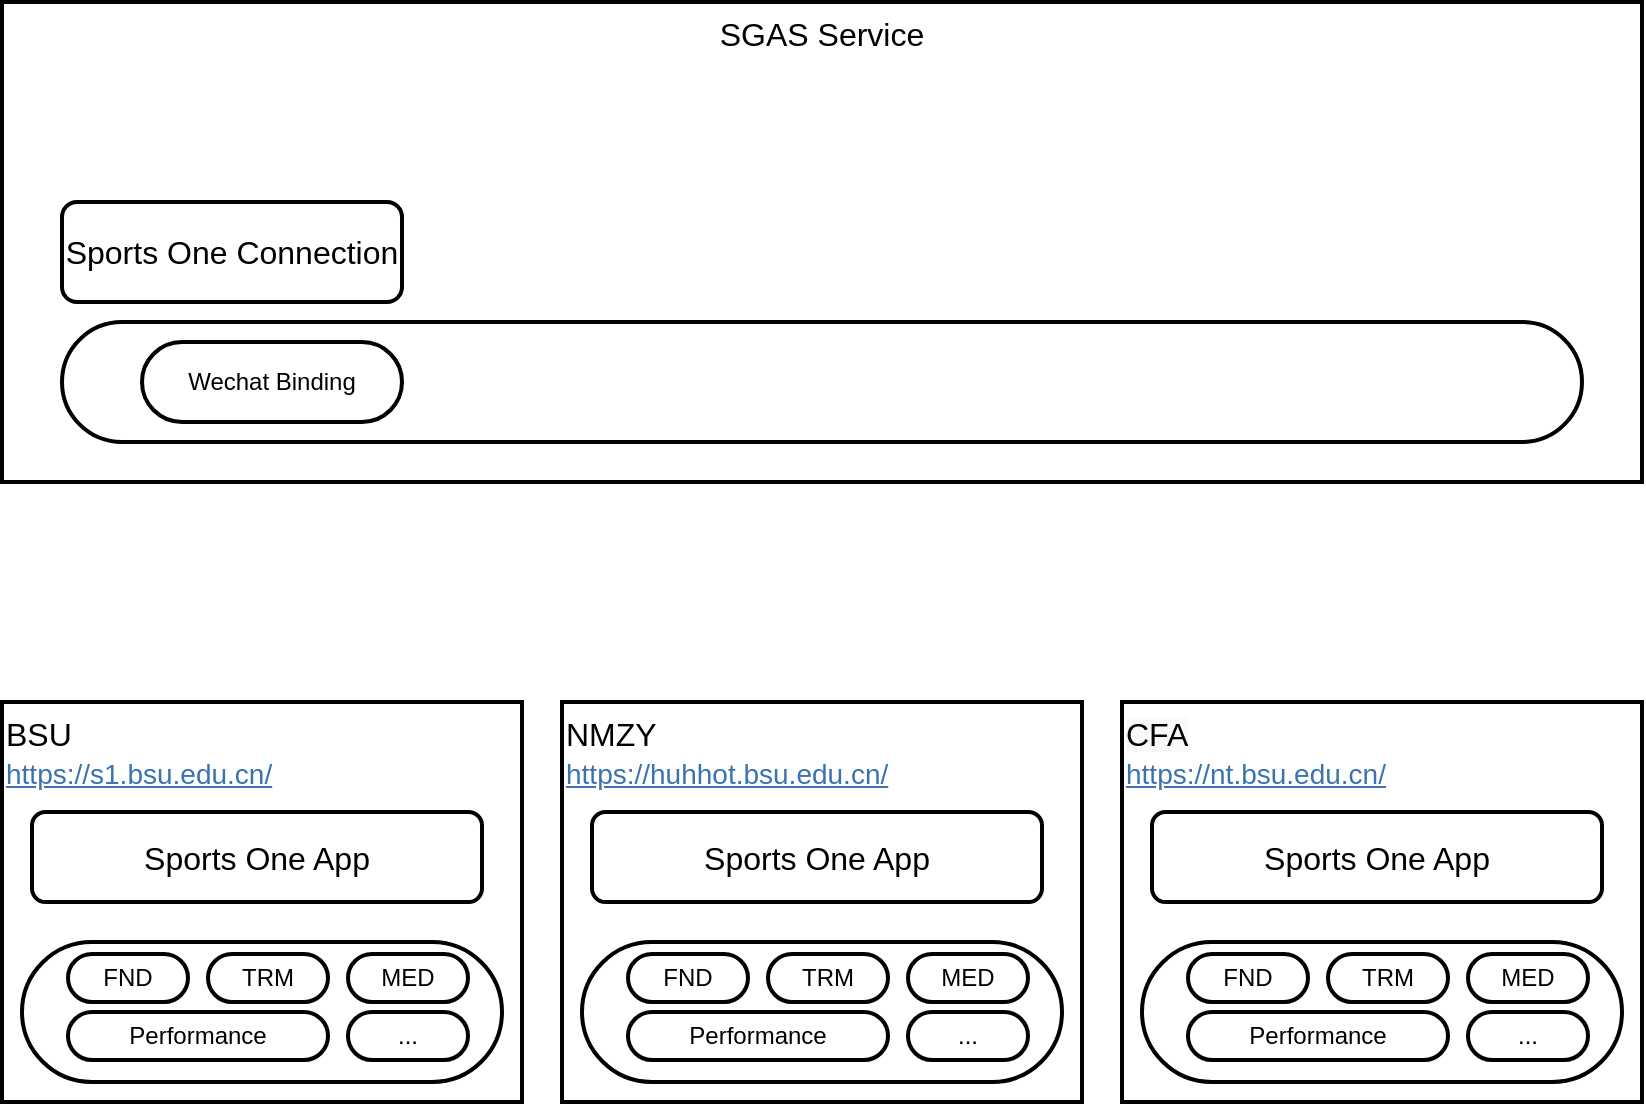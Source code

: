 <mxfile version="12.2.6" type="github" pages="1">
  <diagram id="Ty7VeFaSjmbMnnNTwiSE" name="Page-1">
    <mxGraphModel dx="857" dy="514" grid="1" gridSize="10" guides="1" tooltips="1" connect="1" arrows="1" fold="1" page="1" pageScale="1" pageWidth="827" pageHeight="1169" math="0" shadow="0">
      <root>
        <mxCell id="0"/>
        <mxCell id="1" parent="0"/>
        <mxCell id="rK1L7pS0zqMWwbK4X8Iv-25" value="SGAS Service" style="rounded=1;whiteSpace=wrap;html=1;strokeWidth=2;fontSize=16;verticalAlign=top;arcSize=0;" vertex="1" parent="1">
          <mxGeometry x="80" y="50" width="820" height="240" as="geometry"/>
        </mxCell>
        <mxCell id="rK1L7pS0zqMWwbK4X8Iv-26" value="Sports One Connection" style="rounded=1;whiteSpace=wrap;html=1;strokeWidth=2;fontSize=16;" vertex="1" parent="1">
          <mxGeometry x="110" y="150" width="170" height="50" as="geometry"/>
        </mxCell>
        <mxCell id="rK1L7pS0zqMWwbK4X8Iv-27" value="" style="rounded=1;whiteSpace=wrap;html=1;strokeWidth=2;arcSize=50;fontSize=16;" vertex="1" parent="1">
          <mxGeometry x="110" y="210" width="760" height="60" as="geometry"/>
        </mxCell>
        <mxCell id="rK1L7pS0zqMWwbK4X8Iv-28" value="Wechat Binding" style="rounded=1;whiteSpace=wrap;html=1;strokeWidth=2;arcSize=50;" vertex="1" parent="1">
          <mxGeometry x="150" y="220" width="130" height="40" as="geometry"/>
        </mxCell>
        <mxCell id="rK1L7pS0zqMWwbK4X8Iv-32" value="" style="group" vertex="1" connectable="0" parent="1">
          <mxGeometry x="80" y="400" width="260" height="200" as="geometry"/>
        </mxCell>
        <mxCell id="rK1L7pS0zqMWwbK4X8Iv-1" value="BSU&lt;span style=&quot;background-color: rgb(248 , 249 , 250)&quot;&gt;&lt;br&gt;&lt;/span&gt;&lt;a href=&quot;https://s1.bsu.edu.cn/&quot; class=&quot;external-link&quot; style=&quot;color: rgb(59 , 115 , 175) ; font-size: 14px ; background-color: rgb(255 , 255 , 255)&quot;&gt;https://s1.bsu.edu.cn/&lt;/a&gt;" style="rounded=1;whiteSpace=wrap;html=1;verticalAlign=top;strokeWidth=2;fontSize=16;align=left;arcSize=0;" vertex="1" parent="rK1L7pS0zqMWwbK4X8Iv-32">
          <mxGeometry width="260" height="200" as="geometry"/>
        </mxCell>
        <mxCell id="rK1L7pS0zqMWwbK4X8Iv-30" value="" style="group" vertex="1" connectable="0" parent="rK1L7pS0zqMWwbK4X8Iv-32">
          <mxGeometry x="10" y="120" width="240" height="70" as="geometry"/>
        </mxCell>
        <mxCell id="rK1L7pS0zqMWwbK4X8Iv-6" value="" style="rounded=1;whiteSpace=wrap;html=1;strokeWidth=2;arcSize=50;fontSize=16;" vertex="1" parent="rK1L7pS0zqMWwbK4X8Iv-30">
          <mxGeometry width="240" height="70" as="geometry"/>
        </mxCell>
        <mxCell id="rK1L7pS0zqMWwbK4X8Iv-2" value="FND" style="rounded=1;whiteSpace=wrap;html=1;strokeWidth=2;arcSize=50;" vertex="1" parent="rK1L7pS0zqMWwbK4X8Iv-30">
          <mxGeometry x="23" y="6" width="60" height="24" as="geometry"/>
        </mxCell>
        <mxCell id="rK1L7pS0zqMWwbK4X8Iv-7" value="TRM" style="rounded=1;whiteSpace=wrap;html=1;strokeWidth=2;arcSize=50;" vertex="1" parent="rK1L7pS0zqMWwbK4X8Iv-30">
          <mxGeometry x="93" y="6" width="60" height="24" as="geometry"/>
        </mxCell>
        <mxCell id="rK1L7pS0zqMWwbK4X8Iv-8" value="MED" style="rounded=1;whiteSpace=wrap;html=1;strokeWidth=2;arcSize=50;" vertex="1" parent="rK1L7pS0zqMWwbK4X8Iv-30">
          <mxGeometry x="163" y="6" width="60" height="24" as="geometry"/>
        </mxCell>
        <mxCell id="rK1L7pS0zqMWwbK4X8Iv-9" value="Performance" style="rounded=1;whiteSpace=wrap;html=1;strokeWidth=2;arcSize=50;" vertex="1" parent="rK1L7pS0zqMWwbK4X8Iv-30">
          <mxGeometry x="23" y="35" width="130" height="24" as="geometry"/>
        </mxCell>
        <mxCell id="rK1L7pS0zqMWwbK4X8Iv-10" value="..." style="rounded=1;whiteSpace=wrap;html=1;strokeWidth=2;arcSize=50;" vertex="1" parent="rK1L7pS0zqMWwbK4X8Iv-30">
          <mxGeometry x="163" y="35" width="60" height="24" as="geometry"/>
        </mxCell>
        <mxCell id="rK1L7pS0zqMWwbK4X8Iv-31" value="Sports One App" style="rounded=1;whiteSpace=wrap;html=1;strokeWidth=2;fontSize=16;align=center;" vertex="1" parent="rK1L7pS0zqMWwbK4X8Iv-32">
          <mxGeometry x="15" y="55" width="225" height="45" as="geometry"/>
        </mxCell>
        <mxCell id="rK1L7pS0zqMWwbK4X8Iv-33" value="" style="group" vertex="1" connectable="0" parent="1">
          <mxGeometry x="360" y="400" width="260" height="200" as="geometry"/>
        </mxCell>
        <mxCell id="rK1L7pS0zqMWwbK4X8Iv-34" value="NMZY&lt;span style=&quot;background-color: rgb(248 , 249 , 250)&quot;&gt;&lt;br&gt;&lt;/span&gt;&lt;a href=&quot;https://huhhot.bsu.edu.cn/&quot; class=&quot;external-link&quot; style=&quot;color: rgb(59 , 115 , 175) ; font-size: 14px ; background-color: rgb(255 , 255 , 255)&quot;&gt;https://huhhot.bsu.edu.cn/&lt;/a&gt;" style="rounded=1;whiteSpace=wrap;html=1;verticalAlign=top;strokeWidth=2;fontSize=16;align=left;arcSize=0;" vertex="1" parent="rK1L7pS0zqMWwbK4X8Iv-33">
          <mxGeometry width="260" height="200" as="geometry"/>
        </mxCell>
        <mxCell id="rK1L7pS0zqMWwbK4X8Iv-35" value="" style="group" vertex="1" connectable="0" parent="rK1L7pS0zqMWwbK4X8Iv-33">
          <mxGeometry x="10" y="120" width="240" height="70" as="geometry"/>
        </mxCell>
        <mxCell id="rK1L7pS0zqMWwbK4X8Iv-36" value="" style="rounded=1;whiteSpace=wrap;html=1;strokeWidth=2;arcSize=50;fontSize=16;" vertex="1" parent="rK1L7pS0zqMWwbK4X8Iv-35">
          <mxGeometry width="240" height="70" as="geometry"/>
        </mxCell>
        <mxCell id="rK1L7pS0zqMWwbK4X8Iv-37" value="FND" style="rounded=1;whiteSpace=wrap;html=1;strokeWidth=2;arcSize=50;" vertex="1" parent="rK1L7pS0zqMWwbK4X8Iv-35">
          <mxGeometry x="23" y="6" width="60" height="24" as="geometry"/>
        </mxCell>
        <mxCell id="rK1L7pS0zqMWwbK4X8Iv-38" value="TRM" style="rounded=1;whiteSpace=wrap;html=1;strokeWidth=2;arcSize=50;" vertex="1" parent="rK1L7pS0zqMWwbK4X8Iv-35">
          <mxGeometry x="93" y="6" width="60" height="24" as="geometry"/>
        </mxCell>
        <mxCell id="rK1L7pS0zqMWwbK4X8Iv-39" value="MED" style="rounded=1;whiteSpace=wrap;html=1;strokeWidth=2;arcSize=50;" vertex="1" parent="rK1L7pS0zqMWwbK4X8Iv-35">
          <mxGeometry x="163" y="6" width="60" height="24" as="geometry"/>
        </mxCell>
        <mxCell id="rK1L7pS0zqMWwbK4X8Iv-40" value="Performance" style="rounded=1;whiteSpace=wrap;html=1;strokeWidth=2;arcSize=50;" vertex="1" parent="rK1L7pS0zqMWwbK4X8Iv-35">
          <mxGeometry x="23" y="35" width="130" height="24" as="geometry"/>
        </mxCell>
        <mxCell id="rK1L7pS0zqMWwbK4X8Iv-41" value="..." style="rounded=1;whiteSpace=wrap;html=1;strokeWidth=2;arcSize=50;" vertex="1" parent="rK1L7pS0zqMWwbK4X8Iv-35">
          <mxGeometry x="163" y="35" width="60" height="24" as="geometry"/>
        </mxCell>
        <mxCell id="rK1L7pS0zqMWwbK4X8Iv-42" value="Sports One App" style="rounded=1;whiteSpace=wrap;html=1;strokeWidth=2;fontSize=16;align=center;" vertex="1" parent="rK1L7pS0zqMWwbK4X8Iv-33">
          <mxGeometry x="15" y="55" width="225" height="45" as="geometry"/>
        </mxCell>
        <mxCell id="rK1L7pS0zqMWwbK4X8Iv-43" value="" style="group" vertex="1" connectable="0" parent="1">
          <mxGeometry x="640" y="400" width="260" height="200" as="geometry"/>
        </mxCell>
        <mxCell id="rK1L7pS0zqMWwbK4X8Iv-44" value="&lt;span style=&quot;background-color: rgb(248 , 249 , 250)&quot;&gt;CFA&lt;br&gt;&lt;/span&gt;&lt;a href=&quot;https://nt.bsu.edu.cn/&quot; class=&quot;external-link&quot; style=&quot;color: rgb(59 , 115 , 175) ; font-size: 14px ; background-color: rgb(255 , 255 , 255)&quot;&gt;https://nt.bsu.edu.cn/&lt;/a&gt;" style="rounded=1;whiteSpace=wrap;html=1;verticalAlign=top;strokeWidth=2;fontSize=16;align=left;arcSize=0;" vertex="1" parent="rK1L7pS0zqMWwbK4X8Iv-43">
          <mxGeometry width="260" height="200" as="geometry"/>
        </mxCell>
        <mxCell id="rK1L7pS0zqMWwbK4X8Iv-45" value="" style="group" vertex="1" connectable="0" parent="rK1L7pS0zqMWwbK4X8Iv-43">
          <mxGeometry x="10" y="120" width="240" height="70" as="geometry"/>
        </mxCell>
        <mxCell id="rK1L7pS0zqMWwbK4X8Iv-46" value="" style="rounded=1;whiteSpace=wrap;html=1;strokeWidth=2;arcSize=50;fontSize=16;" vertex="1" parent="rK1L7pS0zqMWwbK4X8Iv-45">
          <mxGeometry width="240" height="70" as="geometry"/>
        </mxCell>
        <mxCell id="rK1L7pS0zqMWwbK4X8Iv-47" value="FND" style="rounded=1;whiteSpace=wrap;html=1;strokeWidth=2;arcSize=50;" vertex="1" parent="rK1L7pS0zqMWwbK4X8Iv-45">
          <mxGeometry x="23" y="6" width="60" height="24" as="geometry"/>
        </mxCell>
        <mxCell id="rK1L7pS0zqMWwbK4X8Iv-48" value="TRM" style="rounded=1;whiteSpace=wrap;html=1;strokeWidth=2;arcSize=50;" vertex="1" parent="rK1L7pS0zqMWwbK4X8Iv-45">
          <mxGeometry x="93" y="6" width="60" height="24" as="geometry"/>
        </mxCell>
        <mxCell id="rK1L7pS0zqMWwbK4X8Iv-49" value="MED" style="rounded=1;whiteSpace=wrap;html=1;strokeWidth=2;arcSize=50;" vertex="1" parent="rK1L7pS0zqMWwbK4X8Iv-45">
          <mxGeometry x="163" y="6" width="60" height="24" as="geometry"/>
        </mxCell>
        <mxCell id="rK1L7pS0zqMWwbK4X8Iv-50" value="Performance" style="rounded=1;whiteSpace=wrap;html=1;strokeWidth=2;arcSize=50;" vertex="1" parent="rK1L7pS0zqMWwbK4X8Iv-45">
          <mxGeometry x="23" y="35" width="130" height="24" as="geometry"/>
        </mxCell>
        <mxCell id="rK1L7pS0zqMWwbK4X8Iv-51" value="..." style="rounded=1;whiteSpace=wrap;html=1;strokeWidth=2;arcSize=50;" vertex="1" parent="rK1L7pS0zqMWwbK4X8Iv-45">
          <mxGeometry x="163" y="35" width="60" height="24" as="geometry"/>
        </mxCell>
        <mxCell id="rK1L7pS0zqMWwbK4X8Iv-52" value="Sports One App" style="rounded=1;whiteSpace=wrap;html=1;strokeWidth=2;fontSize=16;align=center;" vertex="1" parent="rK1L7pS0zqMWwbK4X8Iv-43">
          <mxGeometry x="15" y="55" width="225" height="45" as="geometry"/>
        </mxCell>
      </root>
    </mxGraphModel>
  </diagram>
</mxfile>
